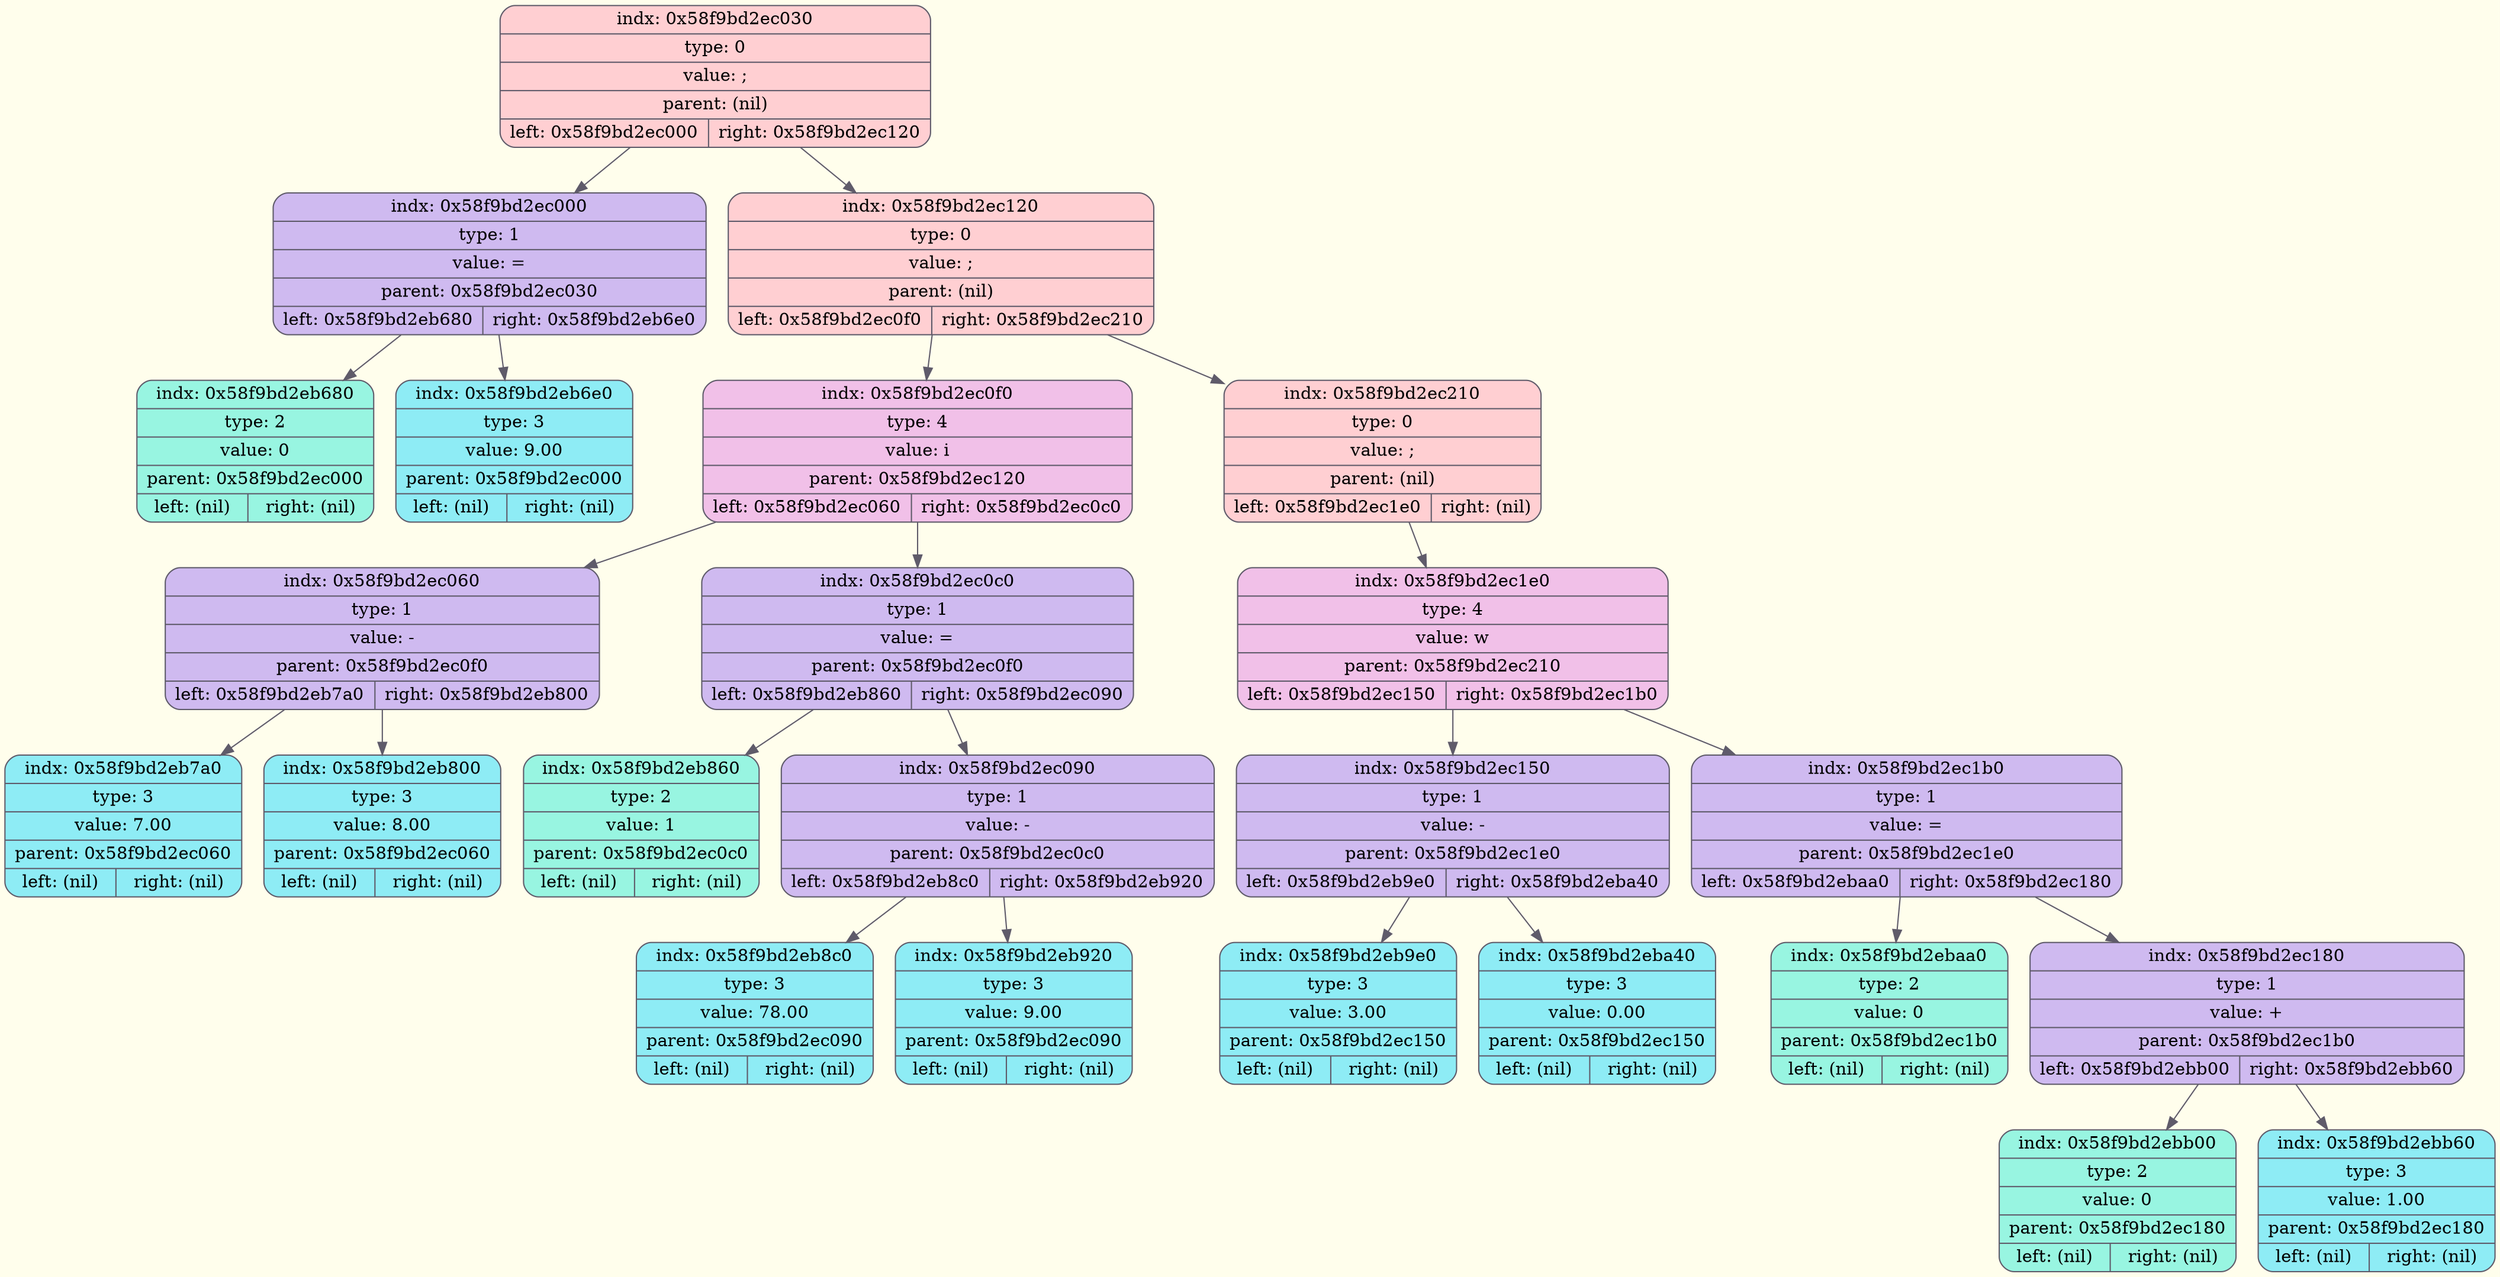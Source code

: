 digraph Tree {
	rankdir = TB;
	node [shape = record];
	edge [color = "#5F5B6A"];
	bgcolor = "#FFFEEC";
	node0x58f9bd2ec030 [color = "#5F5B6A", shape = Mrecord, style = filled, fillcolor = "#FFCFD2", label = "{indx: 0x58f9bd2ec030 | type: 0 | value: ; | parent: (nil) | { left: 0x58f9bd2ec000 | right: 0x58f9bd2ec120}}"];
		node0x58f9bd2ec030 -> node0x58f9bd2ec000
	node0x58f9bd2ec000 [color = "#5F5B6A", shape = Mrecord, style = filled, fillcolor = "#CFBAF0", label = "{indx: 0x58f9bd2ec000 | type: 1 | value: = | parent: 0x58f9bd2ec030 | { left: 0x58f9bd2eb680 | right: 0x58f9bd2eb6e0}}"];
		node0x58f9bd2ec000 -> node0x58f9bd2eb680
	node0x58f9bd2eb680 [color = "#5F5B6A", shape = Mrecord, style = filled, fillcolor = "#98F5E1", label = "{indx: 0x58f9bd2eb680 | type: 2 | value: 0 | parent: 0x58f9bd2ec000 | { left: (nil) | right: (nil)}}"];
		node0x58f9bd2ec000 -> node0x58f9bd2eb6e0
	node0x58f9bd2eb6e0 [color = "#5F5B6A", shape = Mrecord, style = filled, fillcolor = "#8EECF5", label = "{indx: 0x58f9bd2eb6e0 | type: 3 | value: 9.00 | parent: 0x58f9bd2ec000 | { left: (nil) | right: (nil)}}"];
		node0x58f9bd2ec030 -> node0x58f9bd2ec120
	node0x58f9bd2ec120 [color = "#5F5B6A", shape = Mrecord, style = filled, fillcolor = "#FFCFD2", label = "{indx: 0x58f9bd2ec120 | type: 0 | value: ; | parent: (nil) | { left: 0x58f9bd2ec0f0 | right: 0x58f9bd2ec210}}"];
		node0x58f9bd2ec120 -> node0x58f9bd2ec0f0
	node0x58f9bd2ec0f0 [color = "#5F5B6A", shape = Mrecord, style = filled, fillcolor = "#F1C0E8", label = "{indx: 0x58f9bd2ec0f0 | type: 4 | value: i | parent: 0x58f9bd2ec120 | { left: 0x58f9bd2ec060 | right: 0x58f9bd2ec0c0}}"];
		node0x58f9bd2ec0f0 -> node0x58f9bd2ec060
	node0x58f9bd2ec060 [color = "#5F5B6A", shape = Mrecord, style = filled, fillcolor = "#CFBAF0", label = "{indx: 0x58f9bd2ec060 | type: 1 | value: - | parent: 0x58f9bd2ec0f0 | { left: 0x58f9bd2eb7a0 | right: 0x58f9bd2eb800}}"];
		node0x58f9bd2ec060 -> node0x58f9bd2eb7a0
	node0x58f9bd2eb7a0 [color = "#5F5B6A", shape = Mrecord, style = filled, fillcolor = "#8EECF5", label = "{indx: 0x58f9bd2eb7a0 | type: 3 | value: 7.00 | parent: 0x58f9bd2ec060 | { left: (nil) | right: (nil)}}"];
		node0x58f9bd2ec060 -> node0x58f9bd2eb800
	node0x58f9bd2eb800 [color = "#5F5B6A", shape = Mrecord, style = filled, fillcolor = "#8EECF5", label = "{indx: 0x58f9bd2eb800 | type: 3 | value: 8.00 | parent: 0x58f9bd2ec060 | { left: (nil) | right: (nil)}}"];
		node0x58f9bd2ec0f0 -> node0x58f9bd2ec0c0
	node0x58f9bd2ec0c0 [color = "#5F5B6A", shape = Mrecord, style = filled, fillcolor = "#CFBAF0", label = "{indx: 0x58f9bd2ec0c0 | type: 1 | value: = | parent: 0x58f9bd2ec0f0 | { left: 0x58f9bd2eb860 | right: 0x58f9bd2ec090}}"];
		node0x58f9bd2ec0c0 -> node0x58f9bd2eb860
	node0x58f9bd2eb860 [color = "#5F5B6A", shape = Mrecord, style = filled, fillcolor = "#98F5E1", label = "{indx: 0x58f9bd2eb860 | type: 2 | value: 1 | parent: 0x58f9bd2ec0c0 | { left: (nil) | right: (nil)}}"];
		node0x58f9bd2ec0c0 -> node0x58f9bd2ec090
	node0x58f9bd2ec090 [color = "#5F5B6A", shape = Mrecord, style = filled, fillcolor = "#CFBAF0", label = "{indx: 0x58f9bd2ec090 | type: 1 | value: - | parent: 0x58f9bd2ec0c0 | { left: 0x58f9bd2eb8c0 | right: 0x58f9bd2eb920}}"];
		node0x58f9bd2ec090 -> node0x58f9bd2eb8c0
	node0x58f9bd2eb8c0 [color = "#5F5B6A", shape = Mrecord, style = filled, fillcolor = "#8EECF5", label = "{indx: 0x58f9bd2eb8c0 | type: 3 | value: 78.00 | parent: 0x58f9bd2ec090 | { left: (nil) | right: (nil)}}"];
		node0x58f9bd2ec090 -> node0x58f9bd2eb920
	node0x58f9bd2eb920 [color = "#5F5B6A", shape = Mrecord, style = filled, fillcolor = "#8EECF5", label = "{indx: 0x58f9bd2eb920 | type: 3 | value: 9.00 | parent: 0x58f9bd2ec090 | { left: (nil) | right: (nil)}}"];
		node0x58f9bd2ec120 -> node0x58f9bd2ec210
	node0x58f9bd2ec210 [color = "#5F5B6A", shape = Mrecord, style = filled, fillcolor = "#FFCFD2", label = "{indx: 0x58f9bd2ec210 | type: 0 | value: ; | parent: (nil) | { left: 0x58f9bd2ec1e0 | right: (nil)}}"];
		node0x58f9bd2ec210 -> node0x58f9bd2ec1e0
	node0x58f9bd2ec1e0 [color = "#5F5B6A", shape = Mrecord, style = filled, fillcolor = "#F1C0E8", label = "{indx: 0x58f9bd2ec1e0 | type: 4 | value: w | parent: 0x58f9bd2ec210 | { left: 0x58f9bd2ec150 | right: 0x58f9bd2ec1b0}}"];
		node0x58f9bd2ec1e0 -> node0x58f9bd2ec150
	node0x58f9bd2ec150 [color = "#5F5B6A", shape = Mrecord, style = filled, fillcolor = "#CFBAF0", label = "{indx: 0x58f9bd2ec150 | type: 1 | value: - | parent: 0x58f9bd2ec1e0 | { left: 0x58f9bd2eb9e0 | right: 0x58f9bd2eba40}}"];
		node0x58f9bd2ec150 -> node0x58f9bd2eb9e0
	node0x58f9bd2eb9e0 [color = "#5F5B6A", shape = Mrecord, style = filled, fillcolor = "#8EECF5", label = "{indx: 0x58f9bd2eb9e0 | type: 3 | value: 3.00 | parent: 0x58f9bd2ec150 | { left: (nil) | right: (nil)}}"];
		node0x58f9bd2ec150 -> node0x58f9bd2eba40
	node0x58f9bd2eba40 [color = "#5F5B6A", shape = Mrecord, style = filled, fillcolor = "#8EECF5", label = "{indx: 0x58f9bd2eba40 | type: 3 | value: 0.00 | parent: 0x58f9bd2ec150 | { left: (nil) | right: (nil)}}"];
		node0x58f9bd2ec1e0 -> node0x58f9bd2ec1b0
	node0x58f9bd2ec1b0 [color = "#5F5B6A", shape = Mrecord, style = filled, fillcolor = "#CFBAF0", label = "{indx: 0x58f9bd2ec1b0 | type: 1 | value: = | parent: 0x58f9bd2ec1e0 | { left: 0x58f9bd2ebaa0 | right: 0x58f9bd2ec180}}"];
		node0x58f9bd2ec1b0 -> node0x58f9bd2ebaa0
	node0x58f9bd2ebaa0 [color = "#5F5B6A", shape = Mrecord, style = filled, fillcolor = "#98F5E1", label = "{indx: 0x58f9bd2ebaa0 | type: 2 | value: 0 | parent: 0x58f9bd2ec1b0 | { left: (nil) | right: (nil)}}"];
		node0x58f9bd2ec1b0 -> node0x58f9bd2ec180
	node0x58f9bd2ec180 [color = "#5F5B6A", shape = Mrecord, style = filled, fillcolor = "#CFBAF0", label = "{indx: 0x58f9bd2ec180 | type: 1 | value: + | parent: 0x58f9bd2ec1b0 | { left: 0x58f9bd2ebb00 | right: 0x58f9bd2ebb60}}"];
		node0x58f9bd2ec180 -> node0x58f9bd2ebb00
	node0x58f9bd2ebb00 [color = "#5F5B6A", shape = Mrecord, style = filled, fillcolor = "#98F5E1", label = "{indx: 0x58f9bd2ebb00 | type: 2 | value: 0 | parent: 0x58f9bd2ec180 | { left: (nil) | right: (nil)}}"];
		node0x58f9bd2ec180 -> node0x58f9bd2ebb60
	node0x58f9bd2ebb60 [color = "#5F5B6A", shape = Mrecord, style = filled, fillcolor = "#8EECF5", label = "{indx: 0x58f9bd2ebb60 | type: 3 | value: 1.00 | parent: 0x58f9bd2ec180 | { left: (nil) | right: (nil)}}"];
}

